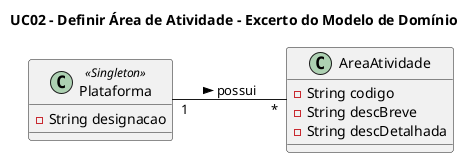 @startuml
title UC02 - Definir Área de Atividade - Excerto do Modelo de Domínio

left to right direction

class Plataforma <<Singleton>> {
    -String designacao
}

class AreaAtividade {
    -String codigo
    -String descBreve
    -String descDetalhada
}

Plataforma "1"--"*" AreaAtividade : possui >

@enduml